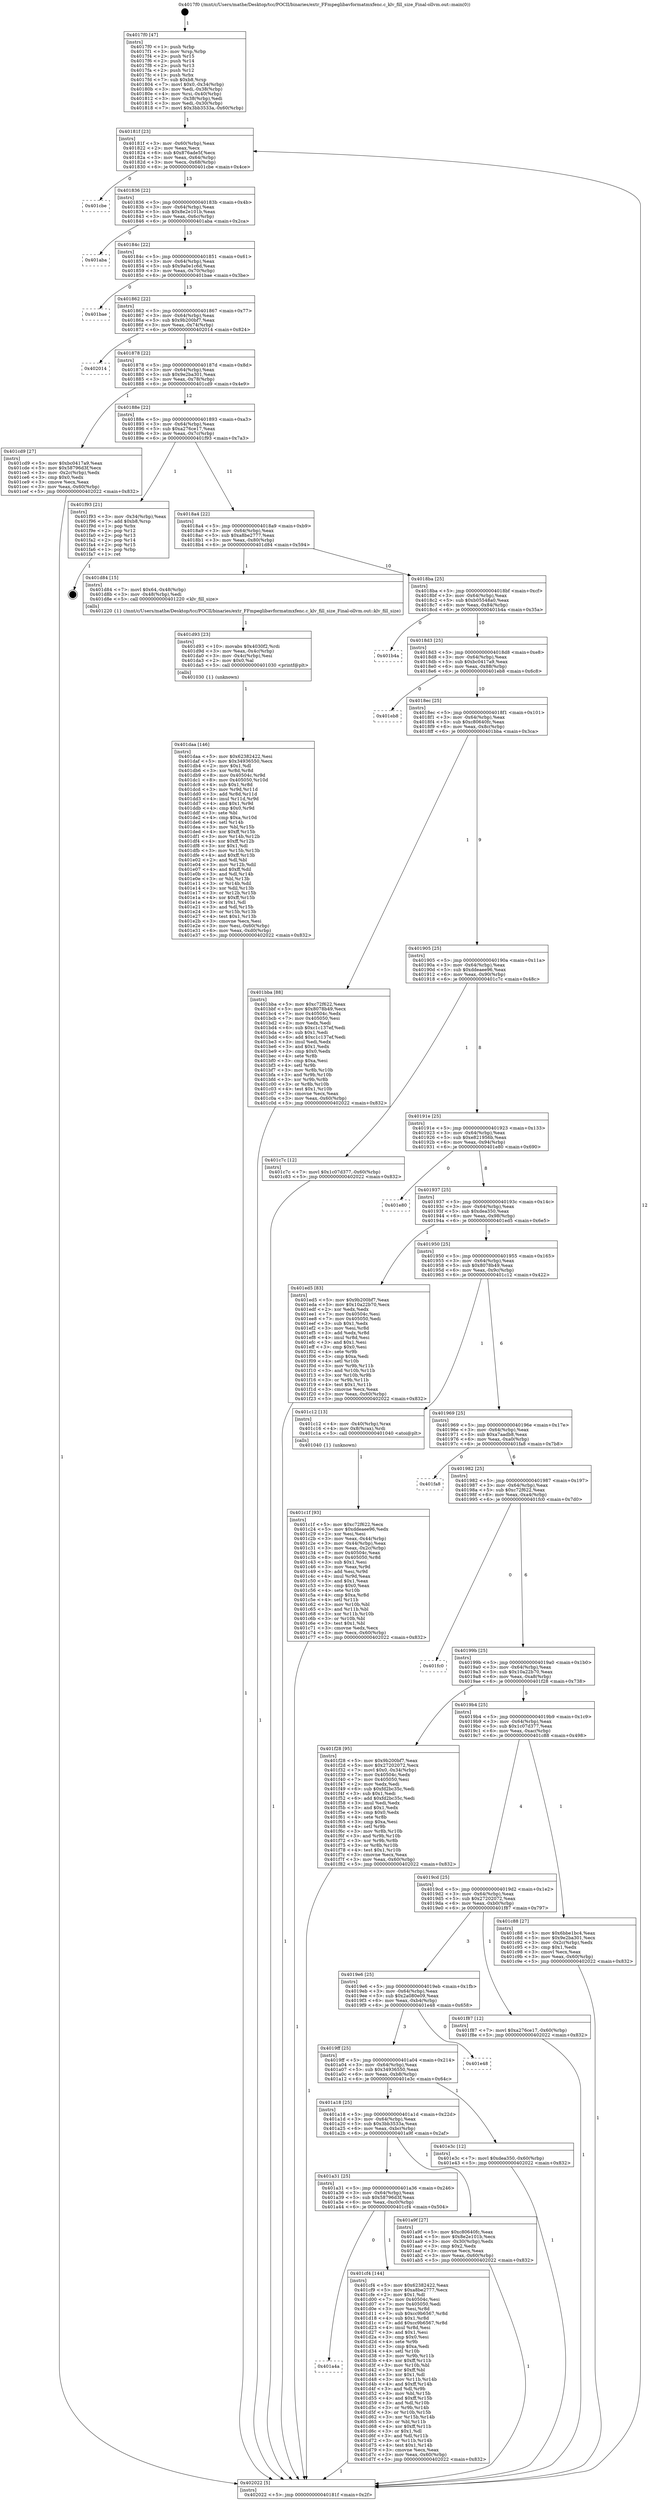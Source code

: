 digraph "0x4017f0" {
  label = "0x4017f0 (/mnt/c/Users/mathe/Desktop/tcc/POCII/binaries/extr_FFmpeglibavformatmxfenc.c_klv_fill_size_Final-ollvm.out::main(0))"
  labelloc = "t"
  node[shape=record]

  Entry [label="",width=0.3,height=0.3,shape=circle,fillcolor=black,style=filled]
  "0x40181f" [label="{
     0x40181f [23]\l
     | [instrs]\l
     &nbsp;&nbsp;0x40181f \<+3\>: mov -0x60(%rbp),%eax\l
     &nbsp;&nbsp;0x401822 \<+2\>: mov %eax,%ecx\l
     &nbsp;&nbsp;0x401824 \<+6\>: sub $0x876ade5f,%ecx\l
     &nbsp;&nbsp;0x40182a \<+3\>: mov %eax,-0x64(%rbp)\l
     &nbsp;&nbsp;0x40182d \<+3\>: mov %ecx,-0x68(%rbp)\l
     &nbsp;&nbsp;0x401830 \<+6\>: je 0000000000401cbe \<main+0x4ce\>\l
  }"]
  "0x401cbe" [label="{
     0x401cbe\l
  }", style=dashed]
  "0x401836" [label="{
     0x401836 [22]\l
     | [instrs]\l
     &nbsp;&nbsp;0x401836 \<+5\>: jmp 000000000040183b \<main+0x4b\>\l
     &nbsp;&nbsp;0x40183b \<+3\>: mov -0x64(%rbp),%eax\l
     &nbsp;&nbsp;0x40183e \<+5\>: sub $0x8e2e101b,%eax\l
     &nbsp;&nbsp;0x401843 \<+3\>: mov %eax,-0x6c(%rbp)\l
     &nbsp;&nbsp;0x401846 \<+6\>: je 0000000000401aba \<main+0x2ca\>\l
  }"]
  Exit [label="",width=0.3,height=0.3,shape=circle,fillcolor=black,style=filled,peripheries=2]
  "0x401aba" [label="{
     0x401aba\l
  }", style=dashed]
  "0x40184c" [label="{
     0x40184c [22]\l
     | [instrs]\l
     &nbsp;&nbsp;0x40184c \<+5\>: jmp 0000000000401851 \<main+0x61\>\l
     &nbsp;&nbsp;0x401851 \<+3\>: mov -0x64(%rbp),%eax\l
     &nbsp;&nbsp;0x401854 \<+5\>: sub $0x9a0e1c6d,%eax\l
     &nbsp;&nbsp;0x401859 \<+3\>: mov %eax,-0x70(%rbp)\l
     &nbsp;&nbsp;0x40185c \<+6\>: je 0000000000401bae \<main+0x3be\>\l
  }"]
  "0x401daa" [label="{
     0x401daa [146]\l
     | [instrs]\l
     &nbsp;&nbsp;0x401daa \<+5\>: mov $0x62382422,%esi\l
     &nbsp;&nbsp;0x401daf \<+5\>: mov $0x34936550,%ecx\l
     &nbsp;&nbsp;0x401db4 \<+2\>: mov $0x1,%dl\l
     &nbsp;&nbsp;0x401db6 \<+3\>: xor %r8d,%r8d\l
     &nbsp;&nbsp;0x401db9 \<+8\>: mov 0x40504c,%r9d\l
     &nbsp;&nbsp;0x401dc1 \<+8\>: mov 0x405050,%r10d\l
     &nbsp;&nbsp;0x401dc9 \<+4\>: sub $0x1,%r8d\l
     &nbsp;&nbsp;0x401dcd \<+3\>: mov %r9d,%r11d\l
     &nbsp;&nbsp;0x401dd0 \<+3\>: add %r8d,%r11d\l
     &nbsp;&nbsp;0x401dd3 \<+4\>: imul %r11d,%r9d\l
     &nbsp;&nbsp;0x401dd7 \<+4\>: and $0x1,%r9d\l
     &nbsp;&nbsp;0x401ddb \<+4\>: cmp $0x0,%r9d\l
     &nbsp;&nbsp;0x401ddf \<+3\>: sete %bl\l
     &nbsp;&nbsp;0x401de2 \<+4\>: cmp $0xa,%r10d\l
     &nbsp;&nbsp;0x401de6 \<+4\>: setl %r14b\l
     &nbsp;&nbsp;0x401dea \<+3\>: mov %bl,%r15b\l
     &nbsp;&nbsp;0x401ded \<+4\>: xor $0xff,%r15b\l
     &nbsp;&nbsp;0x401df1 \<+3\>: mov %r14b,%r12b\l
     &nbsp;&nbsp;0x401df4 \<+4\>: xor $0xff,%r12b\l
     &nbsp;&nbsp;0x401df8 \<+3\>: xor $0x1,%dl\l
     &nbsp;&nbsp;0x401dfb \<+3\>: mov %r15b,%r13b\l
     &nbsp;&nbsp;0x401dfe \<+4\>: and $0xff,%r13b\l
     &nbsp;&nbsp;0x401e02 \<+2\>: and %dl,%bl\l
     &nbsp;&nbsp;0x401e04 \<+3\>: mov %r12b,%dil\l
     &nbsp;&nbsp;0x401e07 \<+4\>: and $0xff,%dil\l
     &nbsp;&nbsp;0x401e0b \<+3\>: and %dl,%r14b\l
     &nbsp;&nbsp;0x401e0e \<+3\>: or %bl,%r13b\l
     &nbsp;&nbsp;0x401e11 \<+3\>: or %r14b,%dil\l
     &nbsp;&nbsp;0x401e14 \<+3\>: xor %dil,%r13b\l
     &nbsp;&nbsp;0x401e17 \<+3\>: or %r12b,%r15b\l
     &nbsp;&nbsp;0x401e1a \<+4\>: xor $0xff,%r15b\l
     &nbsp;&nbsp;0x401e1e \<+3\>: or $0x1,%dl\l
     &nbsp;&nbsp;0x401e21 \<+3\>: and %dl,%r15b\l
     &nbsp;&nbsp;0x401e24 \<+3\>: or %r15b,%r13b\l
     &nbsp;&nbsp;0x401e27 \<+4\>: test $0x1,%r13b\l
     &nbsp;&nbsp;0x401e2b \<+3\>: cmovne %ecx,%esi\l
     &nbsp;&nbsp;0x401e2e \<+3\>: mov %esi,-0x60(%rbp)\l
     &nbsp;&nbsp;0x401e31 \<+6\>: mov %eax,-0xd0(%rbp)\l
     &nbsp;&nbsp;0x401e37 \<+5\>: jmp 0000000000402022 \<main+0x832\>\l
  }"]
  "0x401bae" [label="{
     0x401bae\l
  }", style=dashed]
  "0x401862" [label="{
     0x401862 [22]\l
     | [instrs]\l
     &nbsp;&nbsp;0x401862 \<+5\>: jmp 0000000000401867 \<main+0x77\>\l
     &nbsp;&nbsp;0x401867 \<+3\>: mov -0x64(%rbp),%eax\l
     &nbsp;&nbsp;0x40186a \<+5\>: sub $0x9b200bf7,%eax\l
     &nbsp;&nbsp;0x40186f \<+3\>: mov %eax,-0x74(%rbp)\l
     &nbsp;&nbsp;0x401872 \<+6\>: je 0000000000402014 \<main+0x824\>\l
  }"]
  "0x401d93" [label="{
     0x401d93 [23]\l
     | [instrs]\l
     &nbsp;&nbsp;0x401d93 \<+10\>: movabs $0x4030f2,%rdi\l
     &nbsp;&nbsp;0x401d9d \<+3\>: mov %eax,-0x4c(%rbp)\l
     &nbsp;&nbsp;0x401da0 \<+3\>: mov -0x4c(%rbp),%esi\l
     &nbsp;&nbsp;0x401da3 \<+2\>: mov $0x0,%al\l
     &nbsp;&nbsp;0x401da5 \<+5\>: call 0000000000401030 \<printf@plt\>\l
     | [calls]\l
     &nbsp;&nbsp;0x401030 \{1\} (unknown)\l
  }"]
  "0x402014" [label="{
     0x402014\l
  }", style=dashed]
  "0x401878" [label="{
     0x401878 [22]\l
     | [instrs]\l
     &nbsp;&nbsp;0x401878 \<+5\>: jmp 000000000040187d \<main+0x8d\>\l
     &nbsp;&nbsp;0x40187d \<+3\>: mov -0x64(%rbp),%eax\l
     &nbsp;&nbsp;0x401880 \<+5\>: sub $0x9e2ba301,%eax\l
     &nbsp;&nbsp;0x401885 \<+3\>: mov %eax,-0x78(%rbp)\l
     &nbsp;&nbsp;0x401888 \<+6\>: je 0000000000401cd9 \<main+0x4e9\>\l
  }"]
  "0x401a4a" [label="{
     0x401a4a\l
  }", style=dashed]
  "0x401cd9" [label="{
     0x401cd9 [27]\l
     | [instrs]\l
     &nbsp;&nbsp;0x401cd9 \<+5\>: mov $0xbc0417a9,%eax\l
     &nbsp;&nbsp;0x401cde \<+5\>: mov $0x58796d3f,%ecx\l
     &nbsp;&nbsp;0x401ce3 \<+3\>: mov -0x2c(%rbp),%edx\l
     &nbsp;&nbsp;0x401ce6 \<+3\>: cmp $0x0,%edx\l
     &nbsp;&nbsp;0x401ce9 \<+3\>: cmove %ecx,%eax\l
     &nbsp;&nbsp;0x401cec \<+3\>: mov %eax,-0x60(%rbp)\l
     &nbsp;&nbsp;0x401cef \<+5\>: jmp 0000000000402022 \<main+0x832\>\l
  }"]
  "0x40188e" [label="{
     0x40188e [22]\l
     | [instrs]\l
     &nbsp;&nbsp;0x40188e \<+5\>: jmp 0000000000401893 \<main+0xa3\>\l
     &nbsp;&nbsp;0x401893 \<+3\>: mov -0x64(%rbp),%eax\l
     &nbsp;&nbsp;0x401896 \<+5\>: sub $0xa276ce17,%eax\l
     &nbsp;&nbsp;0x40189b \<+3\>: mov %eax,-0x7c(%rbp)\l
     &nbsp;&nbsp;0x40189e \<+6\>: je 0000000000401f93 \<main+0x7a3\>\l
  }"]
  "0x401cf4" [label="{
     0x401cf4 [144]\l
     | [instrs]\l
     &nbsp;&nbsp;0x401cf4 \<+5\>: mov $0x62382422,%eax\l
     &nbsp;&nbsp;0x401cf9 \<+5\>: mov $0xa8be2777,%ecx\l
     &nbsp;&nbsp;0x401cfe \<+2\>: mov $0x1,%dl\l
     &nbsp;&nbsp;0x401d00 \<+7\>: mov 0x40504c,%esi\l
     &nbsp;&nbsp;0x401d07 \<+7\>: mov 0x405050,%edi\l
     &nbsp;&nbsp;0x401d0e \<+3\>: mov %esi,%r8d\l
     &nbsp;&nbsp;0x401d11 \<+7\>: sub $0xcc9b6567,%r8d\l
     &nbsp;&nbsp;0x401d18 \<+4\>: sub $0x1,%r8d\l
     &nbsp;&nbsp;0x401d1c \<+7\>: add $0xcc9b6567,%r8d\l
     &nbsp;&nbsp;0x401d23 \<+4\>: imul %r8d,%esi\l
     &nbsp;&nbsp;0x401d27 \<+3\>: and $0x1,%esi\l
     &nbsp;&nbsp;0x401d2a \<+3\>: cmp $0x0,%esi\l
     &nbsp;&nbsp;0x401d2d \<+4\>: sete %r9b\l
     &nbsp;&nbsp;0x401d31 \<+3\>: cmp $0xa,%edi\l
     &nbsp;&nbsp;0x401d34 \<+4\>: setl %r10b\l
     &nbsp;&nbsp;0x401d38 \<+3\>: mov %r9b,%r11b\l
     &nbsp;&nbsp;0x401d3b \<+4\>: xor $0xff,%r11b\l
     &nbsp;&nbsp;0x401d3f \<+3\>: mov %r10b,%bl\l
     &nbsp;&nbsp;0x401d42 \<+3\>: xor $0xff,%bl\l
     &nbsp;&nbsp;0x401d45 \<+3\>: xor $0x1,%dl\l
     &nbsp;&nbsp;0x401d48 \<+3\>: mov %r11b,%r14b\l
     &nbsp;&nbsp;0x401d4b \<+4\>: and $0xff,%r14b\l
     &nbsp;&nbsp;0x401d4f \<+3\>: and %dl,%r9b\l
     &nbsp;&nbsp;0x401d52 \<+3\>: mov %bl,%r15b\l
     &nbsp;&nbsp;0x401d55 \<+4\>: and $0xff,%r15b\l
     &nbsp;&nbsp;0x401d59 \<+3\>: and %dl,%r10b\l
     &nbsp;&nbsp;0x401d5c \<+3\>: or %r9b,%r14b\l
     &nbsp;&nbsp;0x401d5f \<+3\>: or %r10b,%r15b\l
     &nbsp;&nbsp;0x401d62 \<+3\>: xor %r15b,%r14b\l
     &nbsp;&nbsp;0x401d65 \<+3\>: or %bl,%r11b\l
     &nbsp;&nbsp;0x401d68 \<+4\>: xor $0xff,%r11b\l
     &nbsp;&nbsp;0x401d6c \<+3\>: or $0x1,%dl\l
     &nbsp;&nbsp;0x401d6f \<+3\>: and %dl,%r11b\l
     &nbsp;&nbsp;0x401d72 \<+3\>: or %r11b,%r14b\l
     &nbsp;&nbsp;0x401d75 \<+4\>: test $0x1,%r14b\l
     &nbsp;&nbsp;0x401d79 \<+3\>: cmovne %ecx,%eax\l
     &nbsp;&nbsp;0x401d7c \<+3\>: mov %eax,-0x60(%rbp)\l
     &nbsp;&nbsp;0x401d7f \<+5\>: jmp 0000000000402022 \<main+0x832\>\l
  }"]
  "0x401f93" [label="{
     0x401f93 [21]\l
     | [instrs]\l
     &nbsp;&nbsp;0x401f93 \<+3\>: mov -0x34(%rbp),%eax\l
     &nbsp;&nbsp;0x401f96 \<+7\>: add $0xb8,%rsp\l
     &nbsp;&nbsp;0x401f9d \<+1\>: pop %rbx\l
     &nbsp;&nbsp;0x401f9e \<+2\>: pop %r12\l
     &nbsp;&nbsp;0x401fa0 \<+2\>: pop %r13\l
     &nbsp;&nbsp;0x401fa2 \<+2\>: pop %r14\l
     &nbsp;&nbsp;0x401fa4 \<+2\>: pop %r15\l
     &nbsp;&nbsp;0x401fa6 \<+1\>: pop %rbp\l
     &nbsp;&nbsp;0x401fa7 \<+1\>: ret\l
  }"]
  "0x4018a4" [label="{
     0x4018a4 [22]\l
     | [instrs]\l
     &nbsp;&nbsp;0x4018a4 \<+5\>: jmp 00000000004018a9 \<main+0xb9\>\l
     &nbsp;&nbsp;0x4018a9 \<+3\>: mov -0x64(%rbp),%eax\l
     &nbsp;&nbsp;0x4018ac \<+5\>: sub $0xa8be2777,%eax\l
     &nbsp;&nbsp;0x4018b1 \<+3\>: mov %eax,-0x80(%rbp)\l
     &nbsp;&nbsp;0x4018b4 \<+6\>: je 0000000000401d84 \<main+0x594\>\l
  }"]
  "0x401c1f" [label="{
     0x401c1f [93]\l
     | [instrs]\l
     &nbsp;&nbsp;0x401c1f \<+5\>: mov $0xc72f622,%ecx\l
     &nbsp;&nbsp;0x401c24 \<+5\>: mov $0xddeaee96,%edx\l
     &nbsp;&nbsp;0x401c29 \<+2\>: xor %esi,%esi\l
     &nbsp;&nbsp;0x401c2b \<+3\>: mov %eax,-0x44(%rbp)\l
     &nbsp;&nbsp;0x401c2e \<+3\>: mov -0x44(%rbp),%eax\l
     &nbsp;&nbsp;0x401c31 \<+3\>: mov %eax,-0x2c(%rbp)\l
     &nbsp;&nbsp;0x401c34 \<+7\>: mov 0x40504c,%eax\l
     &nbsp;&nbsp;0x401c3b \<+8\>: mov 0x405050,%r8d\l
     &nbsp;&nbsp;0x401c43 \<+3\>: sub $0x1,%esi\l
     &nbsp;&nbsp;0x401c46 \<+3\>: mov %eax,%r9d\l
     &nbsp;&nbsp;0x401c49 \<+3\>: add %esi,%r9d\l
     &nbsp;&nbsp;0x401c4c \<+4\>: imul %r9d,%eax\l
     &nbsp;&nbsp;0x401c50 \<+3\>: and $0x1,%eax\l
     &nbsp;&nbsp;0x401c53 \<+3\>: cmp $0x0,%eax\l
     &nbsp;&nbsp;0x401c56 \<+4\>: sete %r10b\l
     &nbsp;&nbsp;0x401c5a \<+4\>: cmp $0xa,%r8d\l
     &nbsp;&nbsp;0x401c5e \<+4\>: setl %r11b\l
     &nbsp;&nbsp;0x401c62 \<+3\>: mov %r10b,%bl\l
     &nbsp;&nbsp;0x401c65 \<+3\>: and %r11b,%bl\l
     &nbsp;&nbsp;0x401c68 \<+3\>: xor %r11b,%r10b\l
     &nbsp;&nbsp;0x401c6b \<+3\>: or %r10b,%bl\l
     &nbsp;&nbsp;0x401c6e \<+3\>: test $0x1,%bl\l
     &nbsp;&nbsp;0x401c71 \<+3\>: cmovne %edx,%ecx\l
     &nbsp;&nbsp;0x401c74 \<+3\>: mov %ecx,-0x60(%rbp)\l
     &nbsp;&nbsp;0x401c77 \<+5\>: jmp 0000000000402022 \<main+0x832\>\l
  }"]
  "0x401d84" [label="{
     0x401d84 [15]\l
     | [instrs]\l
     &nbsp;&nbsp;0x401d84 \<+7\>: movl $0x64,-0x48(%rbp)\l
     &nbsp;&nbsp;0x401d8b \<+3\>: mov -0x48(%rbp),%edi\l
     &nbsp;&nbsp;0x401d8e \<+5\>: call 0000000000401220 \<klv_fill_size\>\l
     | [calls]\l
     &nbsp;&nbsp;0x401220 \{1\} (/mnt/c/Users/mathe/Desktop/tcc/POCII/binaries/extr_FFmpeglibavformatmxfenc.c_klv_fill_size_Final-ollvm.out::klv_fill_size)\l
  }"]
  "0x4018ba" [label="{
     0x4018ba [25]\l
     | [instrs]\l
     &nbsp;&nbsp;0x4018ba \<+5\>: jmp 00000000004018bf \<main+0xcf\>\l
     &nbsp;&nbsp;0x4018bf \<+3\>: mov -0x64(%rbp),%eax\l
     &nbsp;&nbsp;0x4018c2 \<+5\>: sub $0xb05548a0,%eax\l
     &nbsp;&nbsp;0x4018c7 \<+6\>: mov %eax,-0x84(%rbp)\l
     &nbsp;&nbsp;0x4018cd \<+6\>: je 0000000000401b4a \<main+0x35a\>\l
  }"]
  "0x4017f0" [label="{
     0x4017f0 [47]\l
     | [instrs]\l
     &nbsp;&nbsp;0x4017f0 \<+1\>: push %rbp\l
     &nbsp;&nbsp;0x4017f1 \<+3\>: mov %rsp,%rbp\l
     &nbsp;&nbsp;0x4017f4 \<+2\>: push %r15\l
     &nbsp;&nbsp;0x4017f6 \<+2\>: push %r14\l
     &nbsp;&nbsp;0x4017f8 \<+2\>: push %r13\l
     &nbsp;&nbsp;0x4017fa \<+2\>: push %r12\l
     &nbsp;&nbsp;0x4017fc \<+1\>: push %rbx\l
     &nbsp;&nbsp;0x4017fd \<+7\>: sub $0xb8,%rsp\l
     &nbsp;&nbsp;0x401804 \<+7\>: movl $0x0,-0x34(%rbp)\l
     &nbsp;&nbsp;0x40180b \<+3\>: mov %edi,-0x38(%rbp)\l
     &nbsp;&nbsp;0x40180e \<+4\>: mov %rsi,-0x40(%rbp)\l
     &nbsp;&nbsp;0x401812 \<+3\>: mov -0x38(%rbp),%edi\l
     &nbsp;&nbsp;0x401815 \<+3\>: mov %edi,-0x30(%rbp)\l
     &nbsp;&nbsp;0x401818 \<+7\>: movl $0x3bb3533a,-0x60(%rbp)\l
  }"]
  "0x401b4a" [label="{
     0x401b4a\l
  }", style=dashed]
  "0x4018d3" [label="{
     0x4018d3 [25]\l
     | [instrs]\l
     &nbsp;&nbsp;0x4018d3 \<+5\>: jmp 00000000004018d8 \<main+0xe8\>\l
     &nbsp;&nbsp;0x4018d8 \<+3\>: mov -0x64(%rbp),%eax\l
     &nbsp;&nbsp;0x4018db \<+5\>: sub $0xbc0417a9,%eax\l
     &nbsp;&nbsp;0x4018e0 \<+6\>: mov %eax,-0x88(%rbp)\l
     &nbsp;&nbsp;0x4018e6 \<+6\>: je 0000000000401eb8 \<main+0x6c8\>\l
  }"]
  "0x402022" [label="{
     0x402022 [5]\l
     | [instrs]\l
     &nbsp;&nbsp;0x402022 \<+5\>: jmp 000000000040181f \<main+0x2f\>\l
  }"]
  "0x401eb8" [label="{
     0x401eb8\l
  }", style=dashed]
  "0x4018ec" [label="{
     0x4018ec [25]\l
     | [instrs]\l
     &nbsp;&nbsp;0x4018ec \<+5\>: jmp 00000000004018f1 \<main+0x101\>\l
     &nbsp;&nbsp;0x4018f1 \<+3\>: mov -0x64(%rbp),%eax\l
     &nbsp;&nbsp;0x4018f4 \<+5\>: sub $0xc80640fc,%eax\l
     &nbsp;&nbsp;0x4018f9 \<+6\>: mov %eax,-0x8c(%rbp)\l
     &nbsp;&nbsp;0x4018ff \<+6\>: je 0000000000401bba \<main+0x3ca\>\l
  }"]
  "0x401a31" [label="{
     0x401a31 [25]\l
     | [instrs]\l
     &nbsp;&nbsp;0x401a31 \<+5\>: jmp 0000000000401a36 \<main+0x246\>\l
     &nbsp;&nbsp;0x401a36 \<+3\>: mov -0x64(%rbp),%eax\l
     &nbsp;&nbsp;0x401a39 \<+5\>: sub $0x58796d3f,%eax\l
     &nbsp;&nbsp;0x401a3e \<+6\>: mov %eax,-0xc0(%rbp)\l
     &nbsp;&nbsp;0x401a44 \<+6\>: je 0000000000401cf4 \<main+0x504\>\l
  }"]
  "0x401bba" [label="{
     0x401bba [88]\l
     | [instrs]\l
     &nbsp;&nbsp;0x401bba \<+5\>: mov $0xc72f622,%eax\l
     &nbsp;&nbsp;0x401bbf \<+5\>: mov $0x8078b49,%ecx\l
     &nbsp;&nbsp;0x401bc4 \<+7\>: mov 0x40504c,%edx\l
     &nbsp;&nbsp;0x401bcb \<+7\>: mov 0x405050,%esi\l
     &nbsp;&nbsp;0x401bd2 \<+2\>: mov %edx,%edi\l
     &nbsp;&nbsp;0x401bd4 \<+6\>: sub $0xc1c137ef,%edi\l
     &nbsp;&nbsp;0x401bda \<+3\>: sub $0x1,%edi\l
     &nbsp;&nbsp;0x401bdd \<+6\>: add $0xc1c137ef,%edi\l
     &nbsp;&nbsp;0x401be3 \<+3\>: imul %edi,%edx\l
     &nbsp;&nbsp;0x401be6 \<+3\>: and $0x1,%edx\l
     &nbsp;&nbsp;0x401be9 \<+3\>: cmp $0x0,%edx\l
     &nbsp;&nbsp;0x401bec \<+4\>: sete %r8b\l
     &nbsp;&nbsp;0x401bf0 \<+3\>: cmp $0xa,%esi\l
     &nbsp;&nbsp;0x401bf3 \<+4\>: setl %r9b\l
     &nbsp;&nbsp;0x401bf7 \<+3\>: mov %r8b,%r10b\l
     &nbsp;&nbsp;0x401bfa \<+3\>: and %r9b,%r10b\l
     &nbsp;&nbsp;0x401bfd \<+3\>: xor %r9b,%r8b\l
     &nbsp;&nbsp;0x401c00 \<+3\>: or %r8b,%r10b\l
     &nbsp;&nbsp;0x401c03 \<+4\>: test $0x1,%r10b\l
     &nbsp;&nbsp;0x401c07 \<+3\>: cmovne %ecx,%eax\l
     &nbsp;&nbsp;0x401c0a \<+3\>: mov %eax,-0x60(%rbp)\l
     &nbsp;&nbsp;0x401c0d \<+5\>: jmp 0000000000402022 \<main+0x832\>\l
  }"]
  "0x401905" [label="{
     0x401905 [25]\l
     | [instrs]\l
     &nbsp;&nbsp;0x401905 \<+5\>: jmp 000000000040190a \<main+0x11a\>\l
     &nbsp;&nbsp;0x40190a \<+3\>: mov -0x64(%rbp),%eax\l
     &nbsp;&nbsp;0x40190d \<+5\>: sub $0xddeaee96,%eax\l
     &nbsp;&nbsp;0x401912 \<+6\>: mov %eax,-0x90(%rbp)\l
     &nbsp;&nbsp;0x401918 \<+6\>: je 0000000000401c7c \<main+0x48c\>\l
  }"]
  "0x401a9f" [label="{
     0x401a9f [27]\l
     | [instrs]\l
     &nbsp;&nbsp;0x401a9f \<+5\>: mov $0xc80640fc,%eax\l
     &nbsp;&nbsp;0x401aa4 \<+5\>: mov $0x8e2e101b,%ecx\l
     &nbsp;&nbsp;0x401aa9 \<+3\>: mov -0x30(%rbp),%edx\l
     &nbsp;&nbsp;0x401aac \<+3\>: cmp $0x2,%edx\l
     &nbsp;&nbsp;0x401aaf \<+3\>: cmovne %ecx,%eax\l
     &nbsp;&nbsp;0x401ab2 \<+3\>: mov %eax,-0x60(%rbp)\l
     &nbsp;&nbsp;0x401ab5 \<+5\>: jmp 0000000000402022 \<main+0x832\>\l
  }"]
  "0x401c7c" [label="{
     0x401c7c [12]\l
     | [instrs]\l
     &nbsp;&nbsp;0x401c7c \<+7\>: movl $0x1c07d377,-0x60(%rbp)\l
     &nbsp;&nbsp;0x401c83 \<+5\>: jmp 0000000000402022 \<main+0x832\>\l
  }"]
  "0x40191e" [label="{
     0x40191e [25]\l
     | [instrs]\l
     &nbsp;&nbsp;0x40191e \<+5\>: jmp 0000000000401923 \<main+0x133\>\l
     &nbsp;&nbsp;0x401923 \<+3\>: mov -0x64(%rbp),%eax\l
     &nbsp;&nbsp;0x401926 \<+5\>: sub $0xe821956b,%eax\l
     &nbsp;&nbsp;0x40192b \<+6\>: mov %eax,-0x94(%rbp)\l
     &nbsp;&nbsp;0x401931 \<+6\>: je 0000000000401e80 \<main+0x690\>\l
  }"]
  "0x401a18" [label="{
     0x401a18 [25]\l
     | [instrs]\l
     &nbsp;&nbsp;0x401a18 \<+5\>: jmp 0000000000401a1d \<main+0x22d\>\l
     &nbsp;&nbsp;0x401a1d \<+3\>: mov -0x64(%rbp),%eax\l
     &nbsp;&nbsp;0x401a20 \<+5\>: sub $0x3bb3533a,%eax\l
     &nbsp;&nbsp;0x401a25 \<+6\>: mov %eax,-0xbc(%rbp)\l
     &nbsp;&nbsp;0x401a2b \<+6\>: je 0000000000401a9f \<main+0x2af\>\l
  }"]
  "0x401e80" [label="{
     0x401e80\l
  }", style=dashed]
  "0x401937" [label="{
     0x401937 [25]\l
     | [instrs]\l
     &nbsp;&nbsp;0x401937 \<+5\>: jmp 000000000040193c \<main+0x14c\>\l
     &nbsp;&nbsp;0x40193c \<+3\>: mov -0x64(%rbp),%eax\l
     &nbsp;&nbsp;0x40193f \<+5\>: sub $0xdea350,%eax\l
     &nbsp;&nbsp;0x401944 \<+6\>: mov %eax,-0x98(%rbp)\l
     &nbsp;&nbsp;0x40194a \<+6\>: je 0000000000401ed5 \<main+0x6e5\>\l
  }"]
  "0x401e3c" [label="{
     0x401e3c [12]\l
     | [instrs]\l
     &nbsp;&nbsp;0x401e3c \<+7\>: movl $0xdea350,-0x60(%rbp)\l
     &nbsp;&nbsp;0x401e43 \<+5\>: jmp 0000000000402022 \<main+0x832\>\l
  }"]
  "0x401ed5" [label="{
     0x401ed5 [83]\l
     | [instrs]\l
     &nbsp;&nbsp;0x401ed5 \<+5\>: mov $0x9b200bf7,%eax\l
     &nbsp;&nbsp;0x401eda \<+5\>: mov $0x10a22b70,%ecx\l
     &nbsp;&nbsp;0x401edf \<+2\>: xor %edx,%edx\l
     &nbsp;&nbsp;0x401ee1 \<+7\>: mov 0x40504c,%esi\l
     &nbsp;&nbsp;0x401ee8 \<+7\>: mov 0x405050,%edi\l
     &nbsp;&nbsp;0x401eef \<+3\>: sub $0x1,%edx\l
     &nbsp;&nbsp;0x401ef2 \<+3\>: mov %esi,%r8d\l
     &nbsp;&nbsp;0x401ef5 \<+3\>: add %edx,%r8d\l
     &nbsp;&nbsp;0x401ef8 \<+4\>: imul %r8d,%esi\l
     &nbsp;&nbsp;0x401efc \<+3\>: and $0x1,%esi\l
     &nbsp;&nbsp;0x401eff \<+3\>: cmp $0x0,%esi\l
     &nbsp;&nbsp;0x401f02 \<+4\>: sete %r9b\l
     &nbsp;&nbsp;0x401f06 \<+3\>: cmp $0xa,%edi\l
     &nbsp;&nbsp;0x401f09 \<+4\>: setl %r10b\l
     &nbsp;&nbsp;0x401f0d \<+3\>: mov %r9b,%r11b\l
     &nbsp;&nbsp;0x401f10 \<+3\>: and %r10b,%r11b\l
     &nbsp;&nbsp;0x401f13 \<+3\>: xor %r10b,%r9b\l
     &nbsp;&nbsp;0x401f16 \<+3\>: or %r9b,%r11b\l
     &nbsp;&nbsp;0x401f19 \<+4\>: test $0x1,%r11b\l
     &nbsp;&nbsp;0x401f1d \<+3\>: cmovne %ecx,%eax\l
     &nbsp;&nbsp;0x401f20 \<+3\>: mov %eax,-0x60(%rbp)\l
     &nbsp;&nbsp;0x401f23 \<+5\>: jmp 0000000000402022 \<main+0x832\>\l
  }"]
  "0x401950" [label="{
     0x401950 [25]\l
     | [instrs]\l
     &nbsp;&nbsp;0x401950 \<+5\>: jmp 0000000000401955 \<main+0x165\>\l
     &nbsp;&nbsp;0x401955 \<+3\>: mov -0x64(%rbp),%eax\l
     &nbsp;&nbsp;0x401958 \<+5\>: sub $0x8078b49,%eax\l
     &nbsp;&nbsp;0x40195d \<+6\>: mov %eax,-0x9c(%rbp)\l
     &nbsp;&nbsp;0x401963 \<+6\>: je 0000000000401c12 \<main+0x422\>\l
  }"]
  "0x4019ff" [label="{
     0x4019ff [25]\l
     | [instrs]\l
     &nbsp;&nbsp;0x4019ff \<+5\>: jmp 0000000000401a04 \<main+0x214\>\l
     &nbsp;&nbsp;0x401a04 \<+3\>: mov -0x64(%rbp),%eax\l
     &nbsp;&nbsp;0x401a07 \<+5\>: sub $0x34936550,%eax\l
     &nbsp;&nbsp;0x401a0c \<+6\>: mov %eax,-0xb8(%rbp)\l
     &nbsp;&nbsp;0x401a12 \<+6\>: je 0000000000401e3c \<main+0x64c\>\l
  }"]
  "0x401c12" [label="{
     0x401c12 [13]\l
     | [instrs]\l
     &nbsp;&nbsp;0x401c12 \<+4\>: mov -0x40(%rbp),%rax\l
     &nbsp;&nbsp;0x401c16 \<+4\>: mov 0x8(%rax),%rdi\l
     &nbsp;&nbsp;0x401c1a \<+5\>: call 0000000000401040 \<atoi@plt\>\l
     | [calls]\l
     &nbsp;&nbsp;0x401040 \{1\} (unknown)\l
  }"]
  "0x401969" [label="{
     0x401969 [25]\l
     | [instrs]\l
     &nbsp;&nbsp;0x401969 \<+5\>: jmp 000000000040196e \<main+0x17e\>\l
     &nbsp;&nbsp;0x40196e \<+3\>: mov -0x64(%rbp),%eax\l
     &nbsp;&nbsp;0x401971 \<+5\>: sub $0xa7aadb8,%eax\l
     &nbsp;&nbsp;0x401976 \<+6\>: mov %eax,-0xa0(%rbp)\l
     &nbsp;&nbsp;0x40197c \<+6\>: je 0000000000401fa8 \<main+0x7b8\>\l
  }"]
  "0x401e48" [label="{
     0x401e48\l
  }", style=dashed]
  "0x401fa8" [label="{
     0x401fa8\l
  }", style=dashed]
  "0x401982" [label="{
     0x401982 [25]\l
     | [instrs]\l
     &nbsp;&nbsp;0x401982 \<+5\>: jmp 0000000000401987 \<main+0x197\>\l
     &nbsp;&nbsp;0x401987 \<+3\>: mov -0x64(%rbp),%eax\l
     &nbsp;&nbsp;0x40198a \<+5\>: sub $0xc72f622,%eax\l
     &nbsp;&nbsp;0x40198f \<+6\>: mov %eax,-0xa4(%rbp)\l
     &nbsp;&nbsp;0x401995 \<+6\>: je 0000000000401fc0 \<main+0x7d0\>\l
  }"]
  "0x4019e6" [label="{
     0x4019e6 [25]\l
     | [instrs]\l
     &nbsp;&nbsp;0x4019e6 \<+5\>: jmp 00000000004019eb \<main+0x1fb\>\l
     &nbsp;&nbsp;0x4019eb \<+3\>: mov -0x64(%rbp),%eax\l
     &nbsp;&nbsp;0x4019ee \<+5\>: sub $0x2a080e09,%eax\l
     &nbsp;&nbsp;0x4019f3 \<+6\>: mov %eax,-0xb4(%rbp)\l
     &nbsp;&nbsp;0x4019f9 \<+6\>: je 0000000000401e48 \<main+0x658\>\l
  }"]
  "0x401fc0" [label="{
     0x401fc0\l
  }", style=dashed]
  "0x40199b" [label="{
     0x40199b [25]\l
     | [instrs]\l
     &nbsp;&nbsp;0x40199b \<+5\>: jmp 00000000004019a0 \<main+0x1b0\>\l
     &nbsp;&nbsp;0x4019a0 \<+3\>: mov -0x64(%rbp),%eax\l
     &nbsp;&nbsp;0x4019a3 \<+5\>: sub $0x10a22b70,%eax\l
     &nbsp;&nbsp;0x4019a8 \<+6\>: mov %eax,-0xa8(%rbp)\l
     &nbsp;&nbsp;0x4019ae \<+6\>: je 0000000000401f28 \<main+0x738\>\l
  }"]
  "0x401f87" [label="{
     0x401f87 [12]\l
     | [instrs]\l
     &nbsp;&nbsp;0x401f87 \<+7\>: movl $0xa276ce17,-0x60(%rbp)\l
     &nbsp;&nbsp;0x401f8e \<+5\>: jmp 0000000000402022 \<main+0x832\>\l
  }"]
  "0x401f28" [label="{
     0x401f28 [95]\l
     | [instrs]\l
     &nbsp;&nbsp;0x401f28 \<+5\>: mov $0x9b200bf7,%eax\l
     &nbsp;&nbsp;0x401f2d \<+5\>: mov $0x27202072,%ecx\l
     &nbsp;&nbsp;0x401f32 \<+7\>: movl $0x0,-0x34(%rbp)\l
     &nbsp;&nbsp;0x401f39 \<+7\>: mov 0x40504c,%edx\l
     &nbsp;&nbsp;0x401f40 \<+7\>: mov 0x405050,%esi\l
     &nbsp;&nbsp;0x401f47 \<+2\>: mov %edx,%edi\l
     &nbsp;&nbsp;0x401f49 \<+6\>: sub $0xfd2bc35c,%edi\l
     &nbsp;&nbsp;0x401f4f \<+3\>: sub $0x1,%edi\l
     &nbsp;&nbsp;0x401f52 \<+6\>: add $0xfd2bc35c,%edi\l
     &nbsp;&nbsp;0x401f58 \<+3\>: imul %edi,%edx\l
     &nbsp;&nbsp;0x401f5b \<+3\>: and $0x1,%edx\l
     &nbsp;&nbsp;0x401f5e \<+3\>: cmp $0x0,%edx\l
     &nbsp;&nbsp;0x401f61 \<+4\>: sete %r8b\l
     &nbsp;&nbsp;0x401f65 \<+3\>: cmp $0xa,%esi\l
     &nbsp;&nbsp;0x401f68 \<+4\>: setl %r9b\l
     &nbsp;&nbsp;0x401f6c \<+3\>: mov %r8b,%r10b\l
     &nbsp;&nbsp;0x401f6f \<+3\>: and %r9b,%r10b\l
     &nbsp;&nbsp;0x401f72 \<+3\>: xor %r9b,%r8b\l
     &nbsp;&nbsp;0x401f75 \<+3\>: or %r8b,%r10b\l
     &nbsp;&nbsp;0x401f78 \<+4\>: test $0x1,%r10b\l
     &nbsp;&nbsp;0x401f7c \<+3\>: cmovne %ecx,%eax\l
     &nbsp;&nbsp;0x401f7f \<+3\>: mov %eax,-0x60(%rbp)\l
     &nbsp;&nbsp;0x401f82 \<+5\>: jmp 0000000000402022 \<main+0x832\>\l
  }"]
  "0x4019b4" [label="{
     0x4019b4 [25]\l
     | [instrs]\l
     &nbsp;&nbsp;0x4019b4 \<+5\>: jmp 00000000004019b9 \<main+0x1c9\>\l
     &nbsp;&nbsp;0x4019b9 \<+3\>: mov -0x64(%rbp),%eax\l
     &nbsp;&nbsp;0x4019bc \<+5\>: sub $0x1c07d377,%eax\l
     &nbsp;&nbsp;0x4019c1 \<+6\>: mov %eax,-0xac(%rbp)\l
     &nbsp;&nbsp;0x4019c7 \<+6\>: je 0000000000401c88 \<main+0x498\>\l
  }"]
  "0x4019cd" [label="{
     0x4019cd [25]\l
     | [instrs]\l
     &nbsp;&nbsp;0x4019cd \<+5\>: jmp 00000000004019d2 \<main+0x1e2\>\l
     &nbsp;&nbsp;0x4019d2 \<+3\>: mov -0x64(%rbp),%eax\l
     &nbsp;&nbsp;0x4019d5 \<+5\>: sub $0x27202072,%eax\l
     &nbsp;&nbsp;0x4019da \<+6\>: mov %eax,-0xb0(%rbp)\l
     &nbsp;&nbsp;0x4019e0 \<+6\>: je 0000000000401f87 \<main+0x797\>\l
  }"]
  "0x401c88" [label="{
     0x401c88 [27]\l
     | [instrs]\l
     &nbsp;&nbsp;0x401c88 \<+5\>: mov $0x6bbe1bc4,%eax\l
     &nbsp;&nbsp;0x401c8d \<+5\>: mov $0x9e2ba301,%ecx\l
     &nbsp;&nbsp;0x401c92 \<+3\>: mov -0x2c(%rbp),%edx\l
     &nbsp;&nbsp;0x401c95 \<+3\>: cmp $0x1,%edx\l
     &nbsp;&nbsp;0x401c98 \<+3\>: cmovl %ecx,%eax\l
     &nbsp;&nbsp;0x401c9b \<+3\>: mov %eax,-0x60(%rbp)\l
     &nbsp;&nbsp;0x401c9e \<+5\>: jmp 0000000000402022 \<main+0x832\>\l
  }"]
  Entry -> "0x4017f0" [label=" 1"]
  "0x40181f" -> "0x401cbe" [label=" 0"]
  "0x40181f" -> "0x401836" [label=" 13"]
  "0x401f93" -> Exit [label=" 1"]
  "0x401836" -> "0x401aba" [label=" 0"]
  "0x401836" -> "0x40184c" [label=" 13"]
  "0x401f87" -> "0x402022" [label=" 1"]
  "0x40184c" -> "0x401bae" [label=" 0"]
  "0x40184c" -> "0x401862" [label=" 13"]
  "0x401f28" -> "0x402022" [label=" 1"]
  "0x401862" -> "0x402014" [label=" 0"]
  "0x401862" -> "0x401878" [label=" 13"]
  "0x401ed5" -> "0x402022" [label=" 1"]
  "0x401878" -> "0x401cd9" [label=" 1"]
  "0x401878" -> "0x40188e" [label=" 12"]
  "0x401e3c" -> "0x402022" [label=" 1"]
  "0x40188e" -> "0x401f93" [label=" 1"]
  "0x40188e" -> "0x4018a4" [label=" 11"]
  "0x401daa" -> "0x402022" [label=" 1"]
  "0x4018a4" -> "0x401d84" [label=" 1"]
  "0x4018a4" -> "0x4018ba" [label=" 10"]
  "0x401d84" -> "0x401d93" [label=" 1"]
  "0x4018ba" -> "0x401b4a" [label=" 0"]
  "0x4018ba" -> "0x4018d3" [label=" 10"]
  "0x401cf4" -> "0x402022" [label=" 1"]
  "0x4018d3" -> "0x401eb8" [label=" 0"]
  "0x4018d3" -> "0x4018ec" [label=" 10"]
  "0x401a31" -> "0x401a4a" [label=" 0"]
  "0x4018ec" -> "0x401bba" [label=" 1"]
  "0x4018ec" -> "0x401905" [label=" 9"]
  "0x401a31" -> "0x401cf4" [label=" 1"]
  "0x401905" -> "0x401c7c" [label=" 1"]
  "0x401905" -> "0x40191e" [label=" 8"]
  "0x401d93" -> "0x401daa" [label=" 1"]
  "0x40191e" -> "0x401e80" [label=" 0"]
  "0x40191e" -> "0x401937" [label=" 8"]
  "0x401c88" -> "0x402022" [label=" 1"]
  "0x401937" -> "0x401ed5" [label=" 1"]
  "0x401937" -> "0x401950" [label=" 7"]
  "0x401c7c" -> "0x402022" [label=" 1"]
  "0x401950" -> "0x401c12" [label=" 1"]
  "0x401950" -> "0x401969" [label=" 6"]
  "0x401c12" -> "0x401c1f" [label=" 1"]
  "0x401969" -> "0x401fa8" [label=" 0"]
  "0x401969" -> "0x401982" [label=" 6"]
  "0x401bba" -> "0x402022" [label=" 1"]
  "0x401982" -> "0x401fc0" [label=" 0"]
  "0x401982" -> "0x40199b" [label=" 6"]
  "0x4017f0" -> "0x40181f" [label=" 1"]
  "0x40199b" -> "0x401f28" [label=" 1"]
  "0x40199b" -> "0x4019b4" [label=" 5"]
  "0x401a9f" -> "0x402022" [label=" 1"]
  "0x4019b4" -> "0x401c88" [label=" 1"]
  "0x4019b4" -> "0x4019cd" [label=" 4"]
  "0x401a18" -> "0x401a31" [label=" 1"]
  "0x4019cd" -> "0x401f87" [label=" 1"]
  "0x4019cd" -> "0x4019e6" [label=" 3"]
  "0x402022" -> "0x40181f" [label=" 12"]
  "0x4019e6" -> "0x401e48" [label=" 0"]
  "0x4019e6" -> "0x4019ff" [label=" 3"]
  "0x401c1f" -> "0x402022" [label=" 1"]
  "0x4019ff" -> "0x401e3c" [label=" 1"]
  "0x4019ff" -> "0x401a18" [label=" 2"]
  "0x401cd9" -> "0x402022" [label=" 1"]
  "0x401a18" -> "0x401a9f" [label=" 1"]
}
